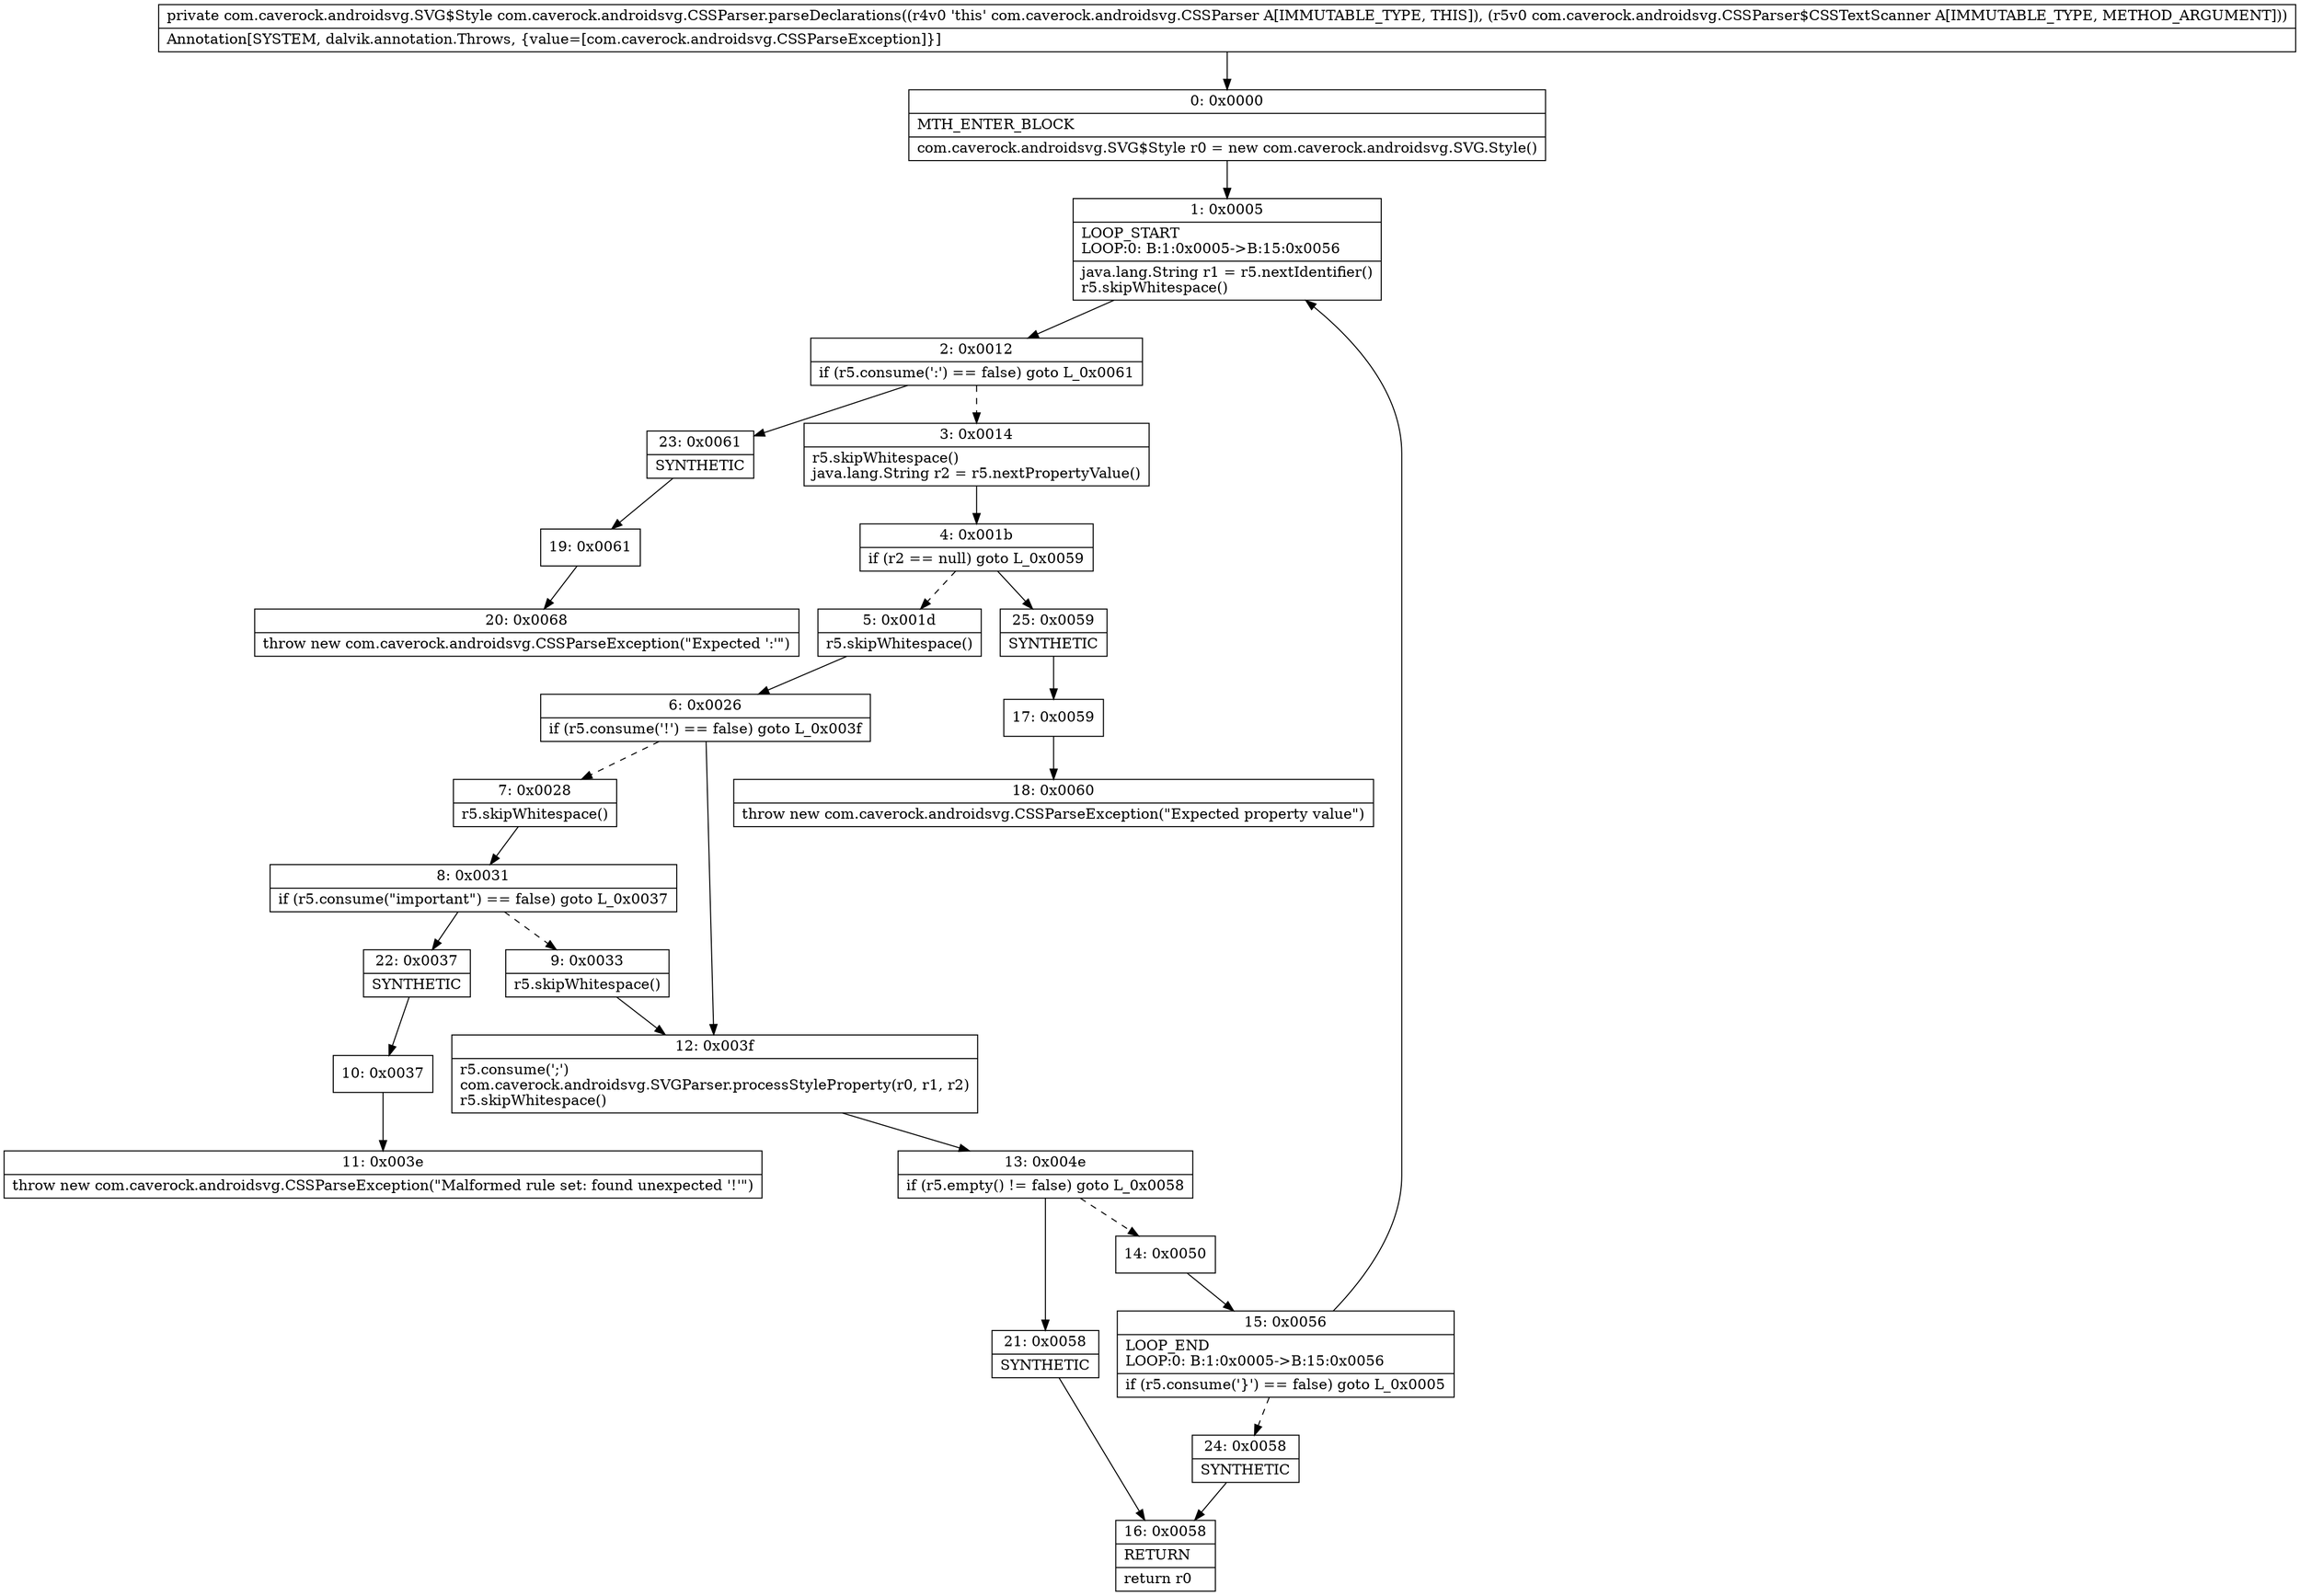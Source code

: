 digraph "CFG forcom.caverock.androidsvg.CSSParser.parseDeclarations(Lcom\/caverock\/androidsvg\/CSSParser$CSSTextScanner;)Lcom\/caverock\/androidsvg\/SVG$Style;" {
Node_0 [shape=record,label="{0\:\ 0x0000|MTH_ENTER_BLOCK\l|com.caverock.androidsvg.SVG$Style r0 = new com.caverock.androidsvg.SVG.Style()\l}"];
Node_1 [shape=record,label="{1\:\ 0x0005|LOOP_START\lLOOP:0: B:1:0x0005\-\>B:15:0x0056\l|java.lang.String r1 = r5.nextIdentifier()\lr5.skipWhitespace()\l}"];
Node_2 [shape=record,label="{2\:\ 0x0012|if (r5.consume(':') == false) goto L_0x0061\l}"];
Node_3 [shape=record,label="{3\:\ 0x0014|r5.skipWhitespace()\ljava.lang.String r2 = r5.nextPropertyValue()\l}"];
Node_4 [shape=record,label="{4\:\ 0x001b|if (r2 == null) goto L_0x0059\l}"];
Node_5 [shape=record,label="{5\:\ 0x001d|r5.skipWhitespace()\l}"];
Node_6 [shape=record,label="{6\:\ 0x0026|if (r5.consume('!') == false) goto L_0x003f\l}"];
Node_7 [shape=record,label="{7\:\ 0x0028|r5.skipWhitespace()\l}"];
Node_8 [shape=record,label="{8\:\ 0x0031|if (r5.consume(\"important\") == false) goto L_0x0037\l}"];
Node_9 [shape=record,label="{9\:\ 0x0033|r5.skipWhitespace()\l}"];
Node_10 [shape=record,label="{10\:\ 0x0037}"];
Node_11 [shape=record,label="{11\:\ 0x003e|throw new com.caverock.androidsvg.CSSParseException(\"Malformed rule set: found unexpected '!'\")\l}"];
Node_12 [shape=record,label="{12\:\ 0x003f|r5.consume(';')\lcom.caverock.androidsvg.SVGParser.processStyleProperty(r0, r1, r2)\lr5.skipWhitespace()\l}"];
Node_13 [shape=record,label="{13\:\ 0x004e|if (r5.empty() != false) goto L_0x0058\l}"];
Node_14 [shape=record,label="{14\:\ 0x0050}"];
Node_15 [shape=record,label="{15\:\ 0x0056|LOOP_END\lLOOP:0: B:1:0x0005\-\>B:15:0x0056\l|if (r5.consume('\}') == false) goto L_0x0005\l}"];
Node_16 [shape=record,label="{16\:\ 0x0058|RETURN\l|return r0\l}"];
Node_17 [shape=record,label="{17\:\ 0x0059}"];
Node_18 [shape=record,label="{18\:\ 0x0060|throw new com.caverock.androidsvg.CSSParseException(\"Expected property value\")\l}"];
Node_19 [shape=record,label="{19\:\ 0x0061}"];
Node_20 [shape=record,label="{20\:\ 0x0068|throw new com.caverock.androidsvg.CSSParseException(\"Expected ':'\")\l}"];
Node_21 [shape=record,label="{21\:\ 0x0058|SYNTHETIC\l}"];
Node_22 [shape=record,label="{22\:\ 0x0037|SYNTHETIC\l}"];
Node_23 [shape=record,label="{23\:\ 0x0061|SYNTHETIC\l}"];
Node_24 [shape=record,label="{24\:\ 0x0058|SYNTHETIC\l}"];
Node_25 [shape=record,label="{25\:\ 0x0059|SYNTHETIC\l}"];
MethodNode[shape=record,label="{private com.caverock.androidsvg.SVG$Style com.caverock.androidsvg.CSSParser.parseDeclarations((r4v0 'this' com.caverock.androidsvg.CSSParser A[IMMUTABLE_TYPE, THIS]), (r5v0 com.caverock.androidsvg.CSSParser$CSSTextScanner A[IMMUTABLE_TYPE, METHOD_ARGUMENT]))  | Annotation[SYSTEM, dalvik.annotation.Throws, \{value=[com.caverock.androidsvg.CSSParseException]\}]\l}"];
MethodNode -> Node_0;
Node_0 -> Node_1;
Node_1 -> Node_2;
Node_2 -> Node_3[style=dashed];
Node_2 -> Node_23;
Node_3 -> Node_4;
Node_4 -> Node_5[style=dashed];
Node_4 -> Node_25;
Node_5 -> Node_6;
Node_6 -> Node_7[style=dashed];
Node_6 -> Node_12;
Node_7 -> Node_8;
Node_8 -> Node_9[style=dashed];
Node_8 -> Node_22;
Node_9 -> Node_12;
Node_10 -> Node_11;
Node_12 -> Node_13;
Node_13 -> Node_14[style=dashed];
Node_13 -> Node_21;
Node_14 -> Node_15;
Node_15 -> Node_1;
Node_15 -> Node_24[style=dashed];
Node_17 -> Node_18;
Node_19 -> Node_20;
Node_21 -> Node_16;
Node_22 -> Node_10;
Node_23 -> Node_19;
Node_24 -> Node_16;
Node_25 -> Node_17;
}

